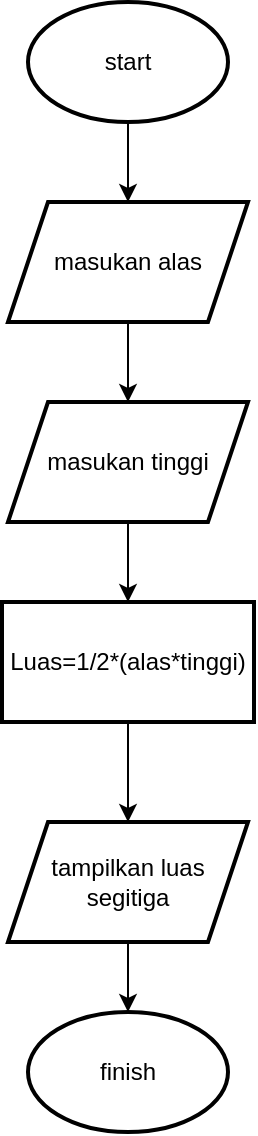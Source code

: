 <mxfile version="22.0.8" type="github">
  <diagram id="C5RBs43oDa-KdzZeNtuy" name="Page-1">
    <mxGraphModel dx="1050" dy="566" grid="1" gridSize="10" guides="1" tooltips="1" connect="1" arrows="1" fold="1" page="1" pageScale="1" pageWidth="827" pageHeight="1169" math="0" shadow="0">
      <root>
        <mxCell id="WIyWlLk6GJQsqaUBKTNV-0" />
        <mxCell id="WIyWlLk6GJQsqaUBKTNV-1" parent="WIyWlLk6GJQsqaUBKTNV-0" />
        <mxCell id="pjWq276cZmGTayt6hApS-2" value="" style="edgeStyle=orthogonalEdgeStyle;rounded=0;orthogonalLoop=1;jettySize=auto;html=1;" edge="1" parent="WIyWlLk6GJQsqaUBKTNV-1" source="pjWq276cZmGTayt6hApS-0" target="pjWq276cZmGTayt6hApS-1">
          <mxGeometry relative="1" as="geometry" />
        </mxCell>
        <mxCell id="pjWq276cZmGTayt6hApS-0" value="start" style="strokeWidth=2;html=1;shape=mxgraph.flowchart.start_1;whiteSpace=wrap;" vertex="1" parent="WIyWlLk6GJQsqaUBKTNV-1">
          <mxGeometry x="364" y="80" width="100" height="60" as="geometry" />
        </mxCell>
        <mxCell id="pjWq276cZmGTayt6hApS-4" value="" style="edgeStyle=orthogonalEdgeStyle;rounded=0;orthogonalLoop=1;jettySize=auto;html=1;" edge="1" parent="WIyWlLk6GJQsqaUBKTNV-1" source="pjWq276cZmGTayt6hApS-1" target="pjWq276cZmGTayt6hApS-3">
          <mxGeometry relative="1" as="geometry" />
        </mxCell>
        <mxCell id="pjWq276cZmGTayt6hApS-1" value="masukan alas" style="shape=parallelogram;perimeter=parallelogramPerimeter;whiteSpace=wrap;html=1;fixedSize=1;strokeWidth=2;" vertex="1" parent="WIyWlLk6GJQsqaUBKTNV-1">
          <mxGeometry x="354" y="180" width="120" height="60" as="geometry" />
        </mxCell>
        <mxCell id="pjWq276cZmGTayt6hApS-6" value="" style="edgeStyle=orthogonalEdgeStyle;rounded=0;orthogonalLoop=1;jettySize=auto;html=1;" edge="1" parent="WIyWlLk6GJQsqaUBKTNV-1" source="pjWq276cZmGTayt6hApS-3" target="pjWq276cZmGTayt6hApS-5">
          <mxGeometry relative="1" as="geometry" />
        </mxCell>
        <mxCell id="pjWq276cZmGTayt6hApS-3" value="masukan tinggi" style="shape=parallelogram;perimeter=parallelogramPerimeter;whiteSpace=wrap;html=1;fixedSize=1;strokeWidth=2;" vertex="1" parent="WIyWlLk6GJQsqaUBKTNV-1">
          <mxGeometry x="354" y="280" width="120" height="60" as="geometry" />
        </mxCell>
        <mxCell id="pjWq276cZmGTayt6hApS-8" value="" style="edgeStyle=orthogonalEdgeStyle;rounded=0;orthogonalLoop=1;jettySize=auto;html=1;" edge="1" parent="WIyWlLk6GJQsqaUBKTNV-1" source="pjWq276cZmGTayt6hApS-5" target="pjWq276cZmGTayt6hApS-7">
          <mxGeometry relative="1" as="geometry" />
        </mxCell>
        <mxCell id="pjWq276cZmGTayt6hApS-5" value="Luas=1/2*(alas*tinggi)" style="whiteSpace=wrap;html=1;strokeWidth=2;" vertex="1" parent="WIyWlLk6GJQsqaUBKTNV-1">
          <mxGeometry x="351" y="380" width="126" height="60" as="geometry" />
        </mxCell>
        <mxCell id="pjWq276cZmGTayt6hApS-10" value="" style="edgeStyle=orthogonalEdgeStyle;rounded=0;orthogonalLoop=1;jettySize=auto;html=1;" edge="1" parent="WIyWlLk6GJQsqaUBKTNV-1" source="pjWq276cZmGTayt6hApS-7" target="pjWq276cZmGTayt6hApS-9">
          <mxGeometry relative="1" as="geometry" />
        </mxCell>
        <mxCell id="pjWq276cZmGTayt6hApS-7" value="tampilkan luas segitiga" style="shape=parallelogram;perimeter=parallelogramPerimeter;whiteSpace=wrap;html=1;fixedSize=1;strokeWidth=2;" vertex="1" parent="WIyWlLk6GJQsqaUBKTNV-1">
          <mxGeometry x="354" y="490" width="120" height="60" as="geometry" />
        </mxCell>
        <mxCell id="pjWq276cZmGTayt6hApS-9" value="finish" style="strokeWidth=2;html=1;shape=mxgraph.flowchart.start_1;whiteSpace=wrap;" vertex="1" parent="WIyWlLk6GJQsqaUBKTNV-1">
          <mxGeometry x="364" y="585" width="100" height="60" as="geometry" />
        </mxCell>
      </root>
    </mxGraphModel>
  </diagram>
</mxfile>
